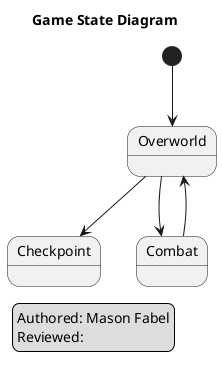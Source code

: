 @startuml
skinparam monochrome true
skinparam shadowing false

title Game State Diagram
legend left
	Authored: Mason Fabel
	Reviewed:
endlegend

[*] --> Overworld
Overworld --> Checkpoint
Overworld --> Combat

state Combat {
}
Combat --> Overworld

@enduml
